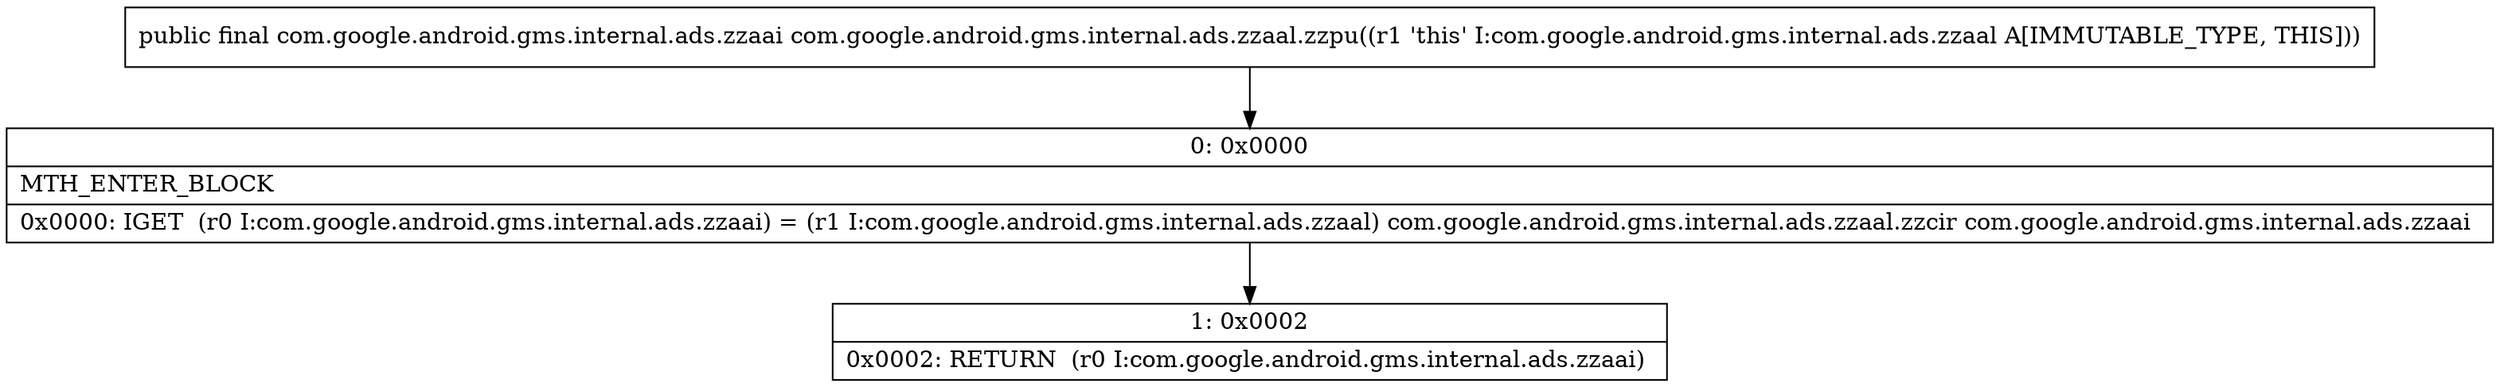 digraph "CFG forcom.google.android.gms.internal.ads.zzaal.zzpu()Lcom\/google\/android\/gms\/internal\/ads\/zzaai;" {
Node_0 [shape=record,label="{0\:\ 0x0000|MTH_ENTER_BLOCK\l|0x0000: IGET  (r0 I:com.google.android.gms.internal.ads.zzaai) = (r1 I:com.google.android.gms.internal.ads.zzaal) com.google.android.gms.internal.ads.zzaal.zzcir com.google.android.gms.internal.ads.zzaai \l}"];
Node_1 [shape=record,label="{1\:\ 0x0002|0x0002: RETURN  (r0 I:com.google.android.gms.internal.ads.zzaai) \l}"];
MethodNode[shape=record,label="{public final com.google.android.gms.internal.ads.zzaai com.google.android.gms.internal.ads.zzaal.zzpu((r1 'this' I:com.google.android.gms.internal.ads.zzaal A[IMMUTABLE_TYPE, THIS])) }"];
MethodNode -> Node_0;
Node_0 -> Node_1;
}

